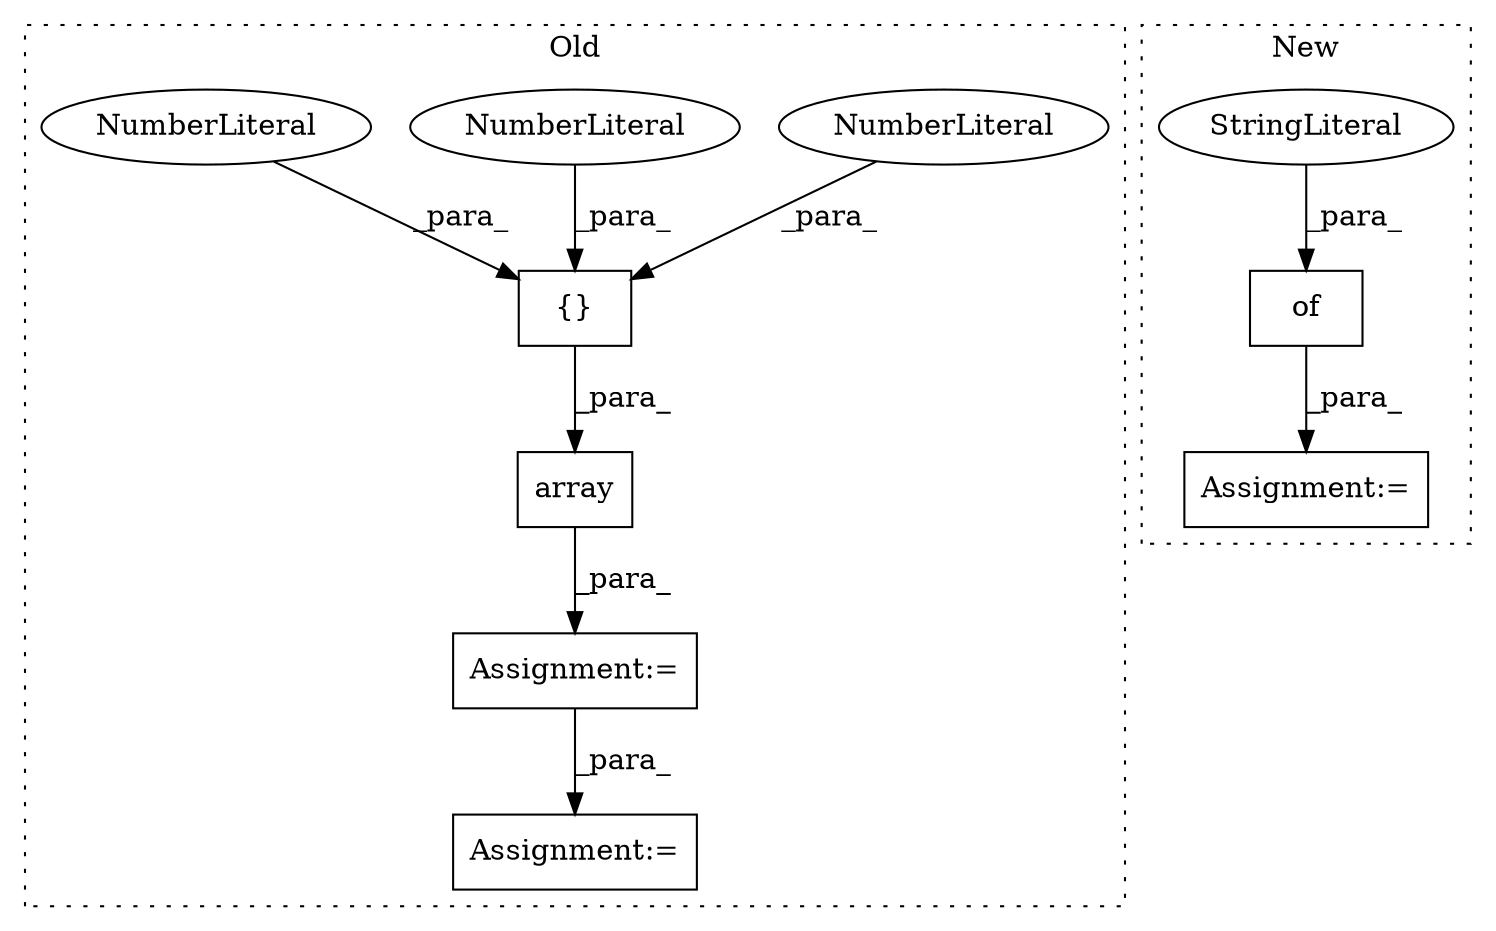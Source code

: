 digraph G {
subgraph cluster0 {
1 [label="array" a="32" s="1593,1663" l="6,1" shape="box"];
3 [label="Assignment:=" a="7" s="1586" l="1" shape="box"];
6 [label="{}" a="4" s="1610,1662" l="1,1" shape="box"];
7 [label="NumberLiteral" a="34" s="1647" l="8" shape="ellipse"];
8 [label="NumberLiteral" a="34" s="1611" l="7" shape="ellipse"];
9 [label="Assignment:=" a="7" s="1683" l="1" shape="box"];
10 [label="NumberLiteral" a="34" s="1656" l="6" shape="ellipse"];
label = "Old";
style="dotted";
}
subgraph cluster1 {
2 [label="of" a="32" s="1400,1509" l="3,1" shape="box"];
4 [label="Assignment:=" a="7" s="1816" l="1" shape="box"];
5 [label="StringLiteral" a="45" s="1432" l="19" shape="ellipse"];
label = "New";
style="dotted";
}
1 -> 3 [label="_para_"];
2 -> 4 [label="_para_"];
3 -> 9 [label="_para_"];
5 -> 2 [label="_para_"];
6 -> 1 [label="_para_"];
7 -> 6 [label="_para_"];
8 -> 6 [label="_para_"];
10 -> 6 [label="_para_"];
}